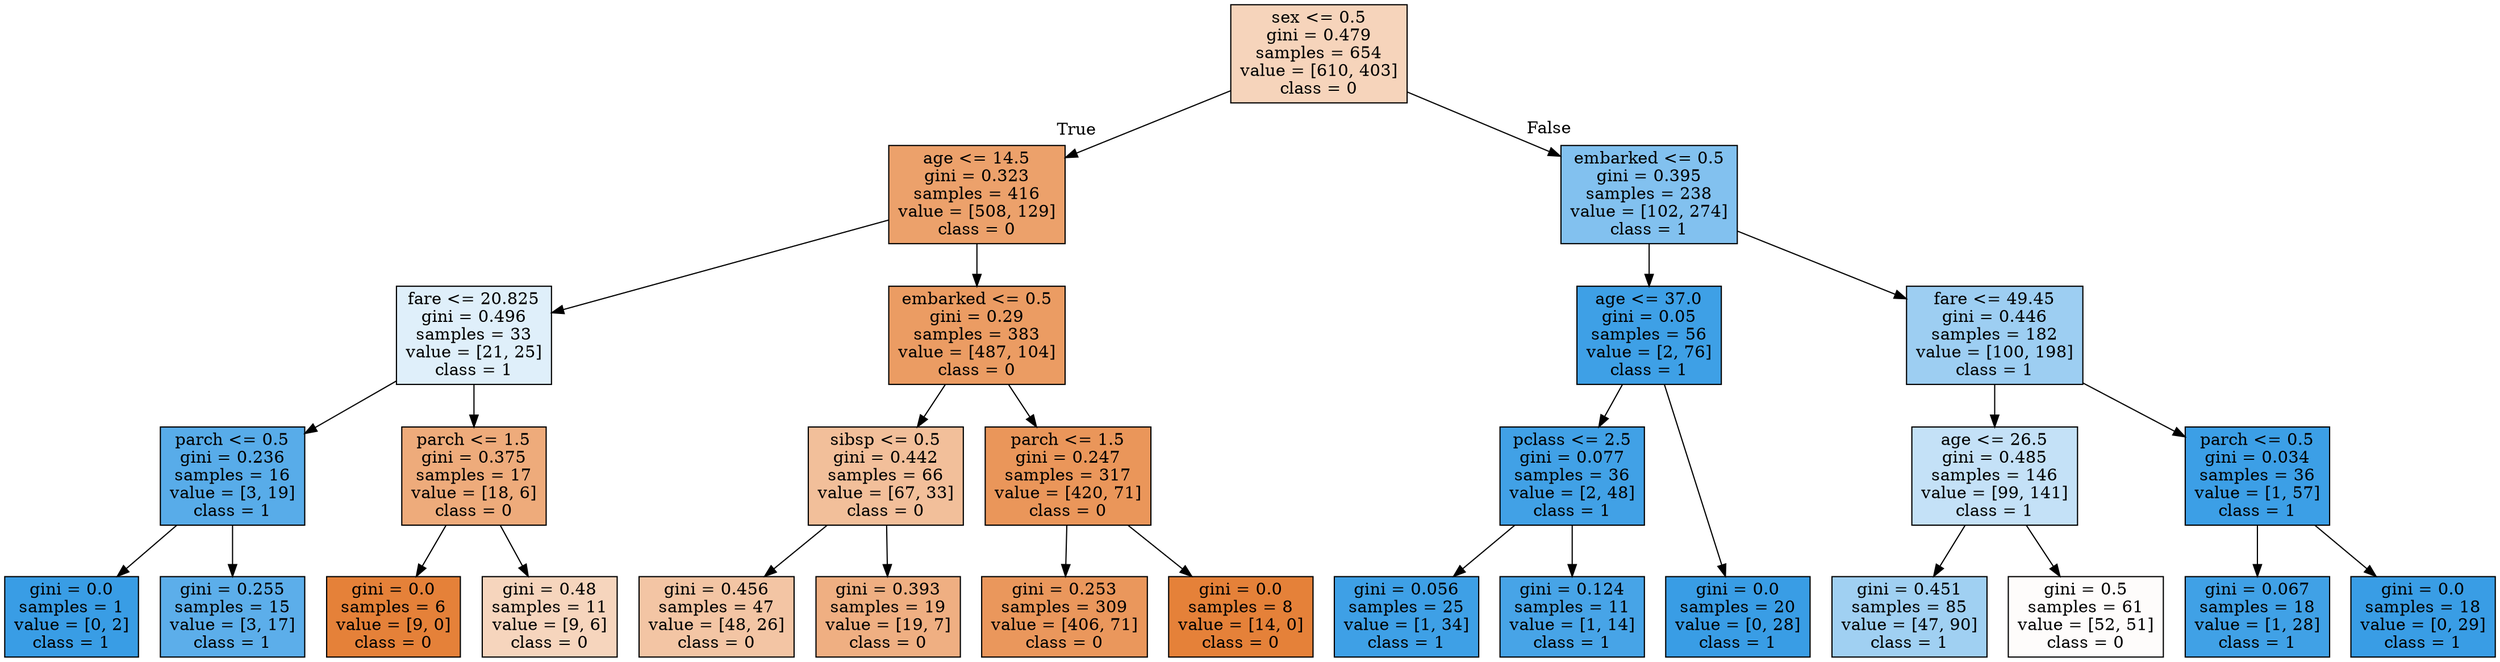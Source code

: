 digraph Tree {
node [shape=box, style="filled", color="black"] ;
graph [ranksep=equally, splines=polyline] ;
0 [label="sex <= 0.5\ngini = 0.479\nsamples = 654\nvalue = [610, 403]\nclass = 0", fillcolor="#e5813957"] ;
1 [label="age <= 14.5\ngini = 0.323\nsamples = 416\nvalue = [508, 129]\nclass = 0", fillcolor="#e58139be"] ;
0 -> 1 [labeldistance=2.5, labelangle=45, headlabel="True"] ;
2 [label="fare <= 20.825\ngini = 0.496\nsamples = 33\nvalue = [21, 25]\nclass = 1", fillcolor="#399de529"] ;
1 -> 2 ;
3 [label="parch <= 0.5\ngini = 0.236\nsamples = 16\nvalue = [3, 19]\nclass = 1", fillcolor="#399de5d7"] ;
2 -> 3 ;
4 [label="gini = 0.0\nsamples = 1\nvalue = [0, 2]\nclass = 1", fillcolor="#399de5ff"] ;
3 -> 4 ;
5 [label="gini = 0.255\nsamples = 15\nvalue = [3, 17]\nclass = 1", fillcolor="#399de5d2"] ;
3 -> 5 ;
6 [label="parch <= 1.5\ngini = 0.375\nsamples = 17\nvalue = [18, 6]\nclass = 0", fillcolor="#e58139aa"] ;
2 -> 6 ;
7 [label="gini = 0.0\nsamples = 6\nvalue = [9, 0]\nclass = 0", fillcolor="#e58139ff"] ;
6 -> 7 ;
8 [label="gini = 0.48\nsamples = 11\nvalue = [9, 6]\nclass = 0", fillcolor="#e5813955"] ;
6 -> 8 ;
9 [label="embarked <= 0.5\ngini = 0.29\nsamples = 383\nvalue = [487, 104]\nclass = 0", fillcolor="#e58139c9"] ;
1 -> 9 ;
10 [label="sibsp <= 0.5\ngini = 0.442\nsamples = 66\nvalue = [67, 33]\nclass = 0", fillcolor="#e5813981"] ;
9 -> 10 ;
11 [label="gini = 0.456\nsamples = 47\nvalue = [48, 26]\nclass = 0", fillcolor="#e5813975"] ;
10 -> 11 ;
12 [label="gini = 0.393\nsamples = 19\nvalue = [19, 7]\nclass = 0", fillcolor="#e58139a1"] ;
10 -> 12 ;
13 [label="parch <= 1.5\ngini = 0.247\nsamples = 317\nvalue = [420, 71]\nclass = 0", fillcolor="#e58139d4"] ;
9 -> 13 ;
14 [label="gini = 0.253\nsamples = 309\nvalue = [406, 71]\nclass = 0", fillcolor="#e58139d2"] ;
13 -> 14 ;
15 [label="gini = 0.0\nsamples = 8\nvalue = [14, 0]\nclass = 0", fillcolor="#e58139ff"] ;
13 -> 15 ;
16 [label="embarked <= 0.5\ngini = 0.395\nsamples = 238\nvalue = [102, 274]\nclass = 1", fillcolor="#399de5a0"] ;
0 -> 16 [labeldistance=2.5, labelangle=-45, headlabel="False"] ;
17 [label="age <= 37.0\ngini = 0.05\nsamples = 56\nvalue = [2, 76]\nclass = 1", fillcolor="#399de5f8"] ;
16 -> 17 ;
18 [label="pclass <= 2.5\ngini = 0.077\nsamples = 36\nvalue = [2, 48]\nclass = 1", fillcolor="#399de5f4"] ;
17 -> 18 ;
19 [label="gini = 0.056\nsamples = 25\nvalue = [1, 34]\nclass = 1", fillcolor="#399de5f8"] ;
18 -> 19 ;
20 [label="gini = 0.124\nsamples = 11\nvalue = [1, 14]\nclass = 1", fillcolor="#399de5ed"] ;
18 -> 20 ;
21 [label="gini = 0.0\nsamples = 20\nvalue = [0, 28]\nclass = 1", fillcolor="#399de5ff"] ;
17 -> 21 ;
22 [label="fare <= 49.45\ngini = 0.446\nsamples = 182\nvalue = [100, 198]\nclass = 1", fillcolor="#399de57e"] ;
16 -> 22 ;
23 [label="age <= 26.5\ngini = 0.485\nsamples = 146\nvalue = [99, 141]\nclass = 1", fillcolor="#399de54c"] ;
22 -> 23 ;
24 [label="gini = 0.451\nsamples = 85\nvalue = [47, 90]\nclass = 1", fillcolor="#399de57a"] ;
23 -> 24 ;
25 [label="gini = 0.5\nsamples = 61\nvalue = [52, 51]\nclass = 0", fillcolor="#e5813905"] ;
23 -> 25 ;
26 [label="parch <= 0.5\ngini = 0.034\nsamples = 36\nvalue = [1, 57]\nclass = 1", fillcolor="#399de5fb"] ;
22 -> 26 ;
27 [label="gini = 0.067\nsamples = 18\nvalue = [1, 28]\nclass = 1", fillcolor="#399de5f6"] ;
26 -> 27 ;
28 [label="gini = 0.0\nsamples = 18\nvalue = [0, 29]\nclass = 1", fillcolor="#399de5ff"] ;
26 -> 28 ;
{rank=same ; 0} ;
{rank=same ; 1; 16} ;
{rank=same ; 2; 9; 17; 22} ;
{rank=same ; 3; 6; 10; 13; 18; 23; 26} ;
{rank=same ; 4; 5; 7; 8; 11; 12; 14; 15; 19; 20; 21; 24; 25; 27; 28} ;
}